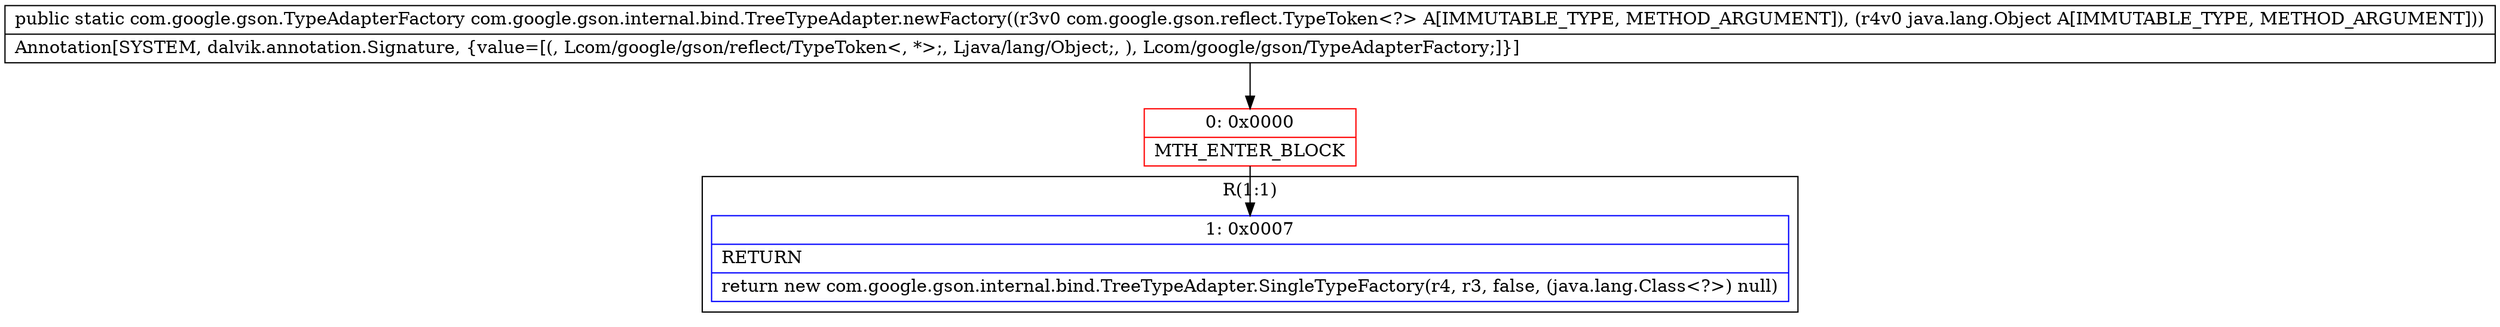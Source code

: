 digraph "CFG forcom.google.gson.internal.bind.TreeTypeAdapter.newFactory(Lcom\/google\/gson\/reflect\/TypeToken;Ljava\/lang\/Object;)Lcom\/google\/gson\/TypeAdapterFactory;" {
subgraph cluster_Region_1125728942 {
label = "R(1:1)";
node [shape=record,color=blue];
Node_1 [shape=record,label="{1\:\ 0x0007|RETURN\l|return new com.google.gson.internal.bind.TreeTypeAdapter.SingleTypeFactory(r4, r3, false, (java.lang.Class\<?\>) null)\l}"];
}
Node_0 [shape=record,color=red,label="{0\:\ 0x0000|MTH_ENTER_BLOCK\l}"];
MethodNode[shape=record,label="{public static com.google.gson.TypeAdapterFactory com.google.gson.internal.bind.TreeTypeAdapter.newFactory((r3v0 com.google.gson.reflect.TypeToken\<?\> A[IMMUTABLE_TYPE, METHOD_ARGUMENT]), (r4v0 java.lang.Object A[IMMUTABLE_TYPE, METHOD_ARGUMENT]))  | Annotation[SYSTEM, dalvik.annotation.Signature, \{value=[(, Lcom\/google\/gson\/reflect\/TypeToken\<, *\>;, Ljava\/lang\/Object;, ), Lcom\/google\/gson\/TypeAdapterFactory;]\}]\l}"];
MethodNode -> Node_0;
Node_0 -> Node_1;
}

